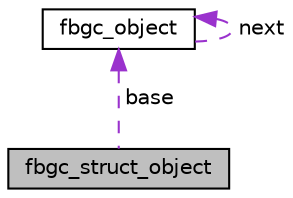 digraph "fbgc_struct_object"
{
  edge [fontname="Helvetica",fontsize="10",labelfontname="Helvetica",labelfontsize="10"];
  node [fontname="Helvetica",fontsize="10",shape=record];
  Node1 [label="fbgc_struct_object",height=0.2,width=0.4,color="black", fillcolor="grey75", style="filled", fontcolor="black"];
  Node2 -> Node1 [dir="back",color="darkorchid3",fontsize="10",style="dashed",label=" base" ];
  Node2 [label="fbgc_object",height=0.2,width=0.4,color="black", fillcolor="white", style="filled",URL="$structfbgc__object.html"];
  Node2 -> Node2 [dir="back",color="darkorchid3",fontsize="10",style="dashed",label=" next" ];
}
